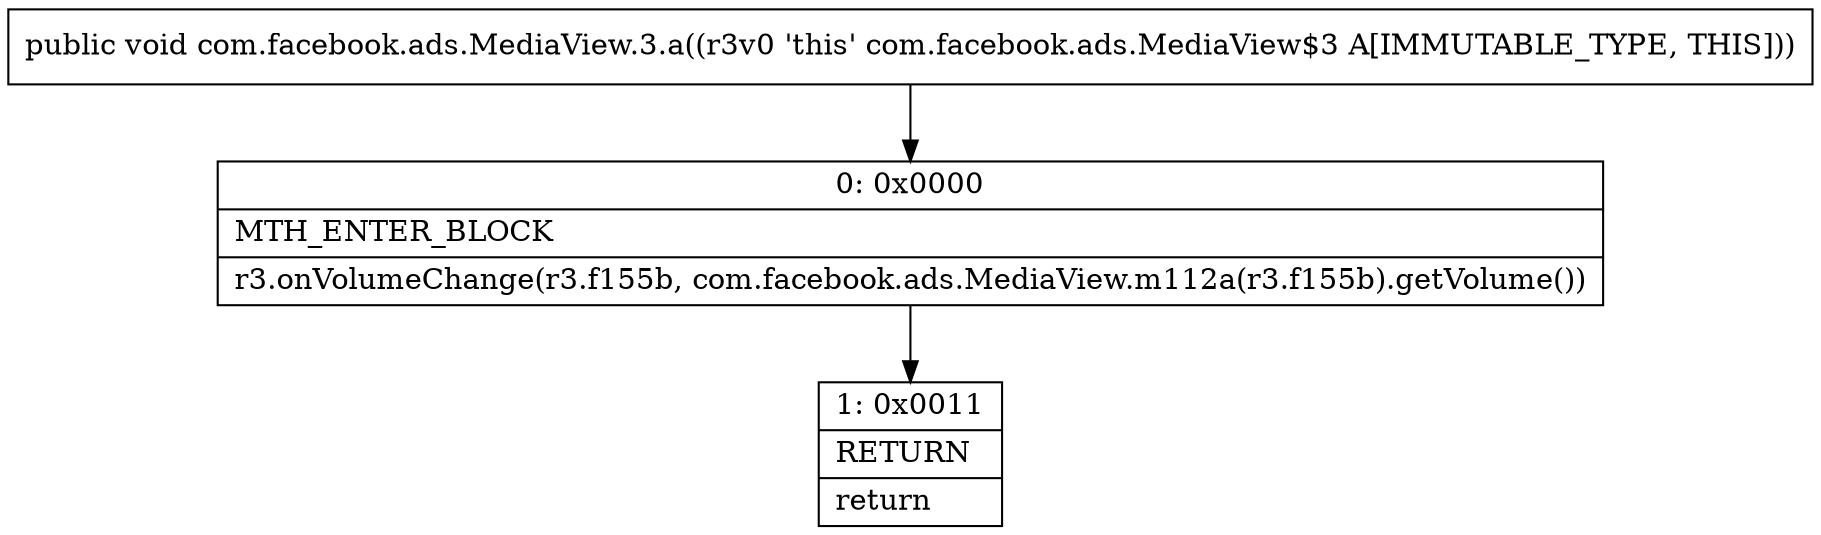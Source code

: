 digraph "CFG forcom.facebook.ads.MediaView.3.a()V" {
Node_0 [shape=record,label="{0\:\ 0x0000|MTH_ENTER_BLOCK\l|r3.onVolumeChange(r3.f155b, com.facebook.ads.MediaView.m112a(r3.f155b).getVolume())\l}"];
Node_1 [shape=record,label="{1\:\ 0x0011|RETURN\l|return\l}"];
MethodNode[shape=record,label="{public void com.facebook.ads.MediaView.3.a((r3v0 'this' com.facebook.ads.MediaView$3 A[IMMUTABLE_TYPE, THIS])) }"];
MethodNode -> Node_0;
Node_0 -> Node_1;
}

